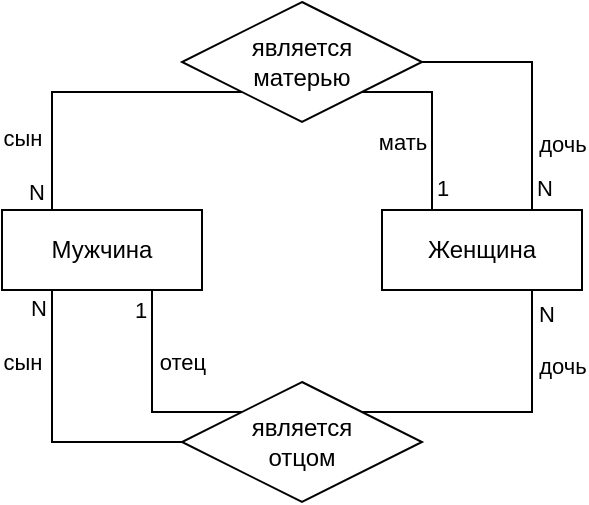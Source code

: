 <mxfile version="24.7.8">
  <diagram name="Page-1" id="YcQu5q-O16FUgKpMKoQP">
    <mxGraphModel dx="333" dy="241" grid="1" gridSize="10" guides="1" tooltips="1" connect="1" arrows="1" fold="1" page="1" pageScale="1" pageWidth="1169" pageHeight="827" math="0" shadow="0">
      <root>
        <mxCell id="0" />
        <mxCell id="1" parent="0" />
        <mxCell id="5uUQW5cbhxWzCN8GN7Yi-8" style="edgeStyle=orthogonalEdgeStyle;rounded=0;orthogonalLoop=1;jettySize=auto;html=1;exitX=0.25;exitY=0;exitDx=0;exitDy=0;entryX=0;entryY=1;entryDx=0;entryDy=0;endArrow=none;endFill=0;" parent="1" source="5uUQW5cbhxWzCN8GN7Yi-1" target="5uUQW5cbhxWzCN8GN7Yi-4" edge="1">
          <mxGeometry relative="1" as="geometry">
            <Array as="points">
              <mxPoint x="355" y="315" />
            </Array>
          </mxGeometry>
        </mxCell>
        <mxCell id="5uUQW5cbhxWzCN8GN7Yi-16" value="сын" style="edgeLabel;html=1;align=center;verticalAlign=middle;resizable=0;points=[];fontFamily=Helvetica;fontSize=11;fontColor=default;labelBackgroundColor=default;" parent="5uUQW5cbhxWzCN8GN7Yi-8" vertex="1" connectable="0">
          <mxGeometry x="-0.765" y="-2" relative="1" as="geometry">
            <mxPoint x="-17" y="-18" as="offset" />
          </mxGeometry>
        </mxCell>
        <mxCell id="Ii-GXbpKVxIr4TMyB4GH-8" value="N" style="edgeLabel;html=1;align=center;verticalAlign=middle;resizable=0;points=[];" vertex="1" connectable="0" parent="5uUQW5cbhxWzCN8GN7Yi-8">
          <mxGeometry x="-0.897" y="1" relative="1" as="geometry">
            <mxPoint x="-7" y="-1" as="offset" />
          </mxGeometry>
        </mxCell>
        <mxCell id="5uUQW5cbhxWzCN8GN7Yi-11" style="edgeStyle=orthogonalEdgeStyle;rounded=0;orthogonalLoop=1;jettySize=auto;html=1;exitX=0.75;exitY=1;exitDx=0;exitDy=0;entryX=0;entryY=0;entryDx=0;entryDy=0;endArrow=none;endFill=0;" parent="1" source="5uUQW5cbhxWzCN8GN7Yi-1" target="5uUQW5cbhxWzCN8GN7Yi-3" edge="1">
          <mxGeometry relative="1" as="geometry">
            <Array as="points">
              <mxPoint x="405" y="475" />
            </Array>
          </mxGeometry>
        </mxCell>
        <mxCell id="5uUQW5cbhxWzCN8GN7Yi-18" value="отец" style="edgeLabel;html=1;align=center;verticalAlign=middle;resizable=0;points=[];fontFamily=Helvetica;fontSize=11;fontColor=default;labelBackgroundColor=default;" parent="5uUQW5cbhxWzCN8GN7Yi-11" vertex="1" connectable="0">
          <mxGeometry x="-0.699" y="1" relative="1" as="geometry">
            <mxPoint x="14" y="20" as="offset" />
          </mxGeometry>
        </mxCell>
        <mxCell id="Ii-GXbpKVxIr4TMyB4GH-2" value="1" style="edgeLabel;html=1;align=center;verticalAlign=middle;resizable=0;points=[];" vertex="1" connectable="0" parent="5uUQW5cbhxWzCN8GN7Yi-11">
          <mxGeometry x="-0.822" relative="1" as="geometry">
            <mxPoint x="-6" as="offset" />
          </mxGeometry>
        </mxCell>
        <mxCell id="5uUQW5cbhxWzCN8GN7Yi-12" style="edgeStyle=orthogonalEdgeStyle;shape=connector;rounded=0;orthogonalLoop=1;jettySize=auto;html=1;exitX=0.25;exitY=1;exitDx=0;exitDy=0;entryX=0;entryY=0.5;entryDx=0;entryDy=0;strokeColor=default;align=center;verticalAlign=middle;fontFamily=Helvetica;fontSize=11;fontColor=default;labelBackgroundColor=default;endArrow=none;endFill=0;" parent="1" source="5uUQW5cbhxWzCN8GN7Yi-1" target="5uUQW5cbhxWzCN8GN7Yi-3" edge="1">
          <mxGeometry relative="1" as="geometry" />
        </mxCell>
        <mxCell id="5uUQW5cbhxWzCN8GN7Yi-17" value="сын" style="edgeLabel;html=1;align=center;verticalAlign=middle;resizable=0;points=[];fontFamily=Helvetica;fontSize=11;fontColor=default;labelBackgroundColor=default;" parent="5uUQW5cbhxWzCN8GN7Yi-12" vertex="1" connectable="0">
          <mxGeometry x="-0.737" y="-2" relative="1" as="geometry">
            <mxPoint x="-13" y="17" as="offset" />
          </mxGeometry>
        </mxCell>
        <mxCell id="Ii-GXbpKVxIr4TMyB4GH-1" value="N" style="edgeLabel;html=1;align=center;verticalAlign=middle;resizable=0;points=[];" vertex="1" connectable="0" parent="5uUQW5cbhxWzCN8GN7Yi-12">
          <mxGeometry x="-0.875" relative="1" as="geometry">
            <mxPoint x="-7" as="offset" />
          </mxGeometry>
        </mxCell>
        <mxCell id="5uUQW5cbhxWzCN8GN7Yi-1" value="Мужчина" style="whiteSpace=wrap;html=1;align=center;" parent="1" vertex="1">
          <mxGeometry x="330" y="374" width="100" height="40" as="geometry" />
        </mxCell>
        <mxCell id="5uUQW5cbhxWzCN8GN7Yi-13" style="edgeStyle=orthogonalEdgeStyle;shape=connector;rounded=0;orthogonalLoop=1;jettySize=auto;html=1;exitX=0.75;exitY=1;exitDx=0;exitDy=0;entryX=1;entryY=0;entryDx=0;entryDy=0;strokeColor=default;align=center;verticalAlign=middle;fontFamily=Helvetica;fontSize=11;fontColor=default;labelBackgroundColor=default;endArrow=none;endFill=0;" parent="1" source="5uUQW5cbhxWzCN8GN7Yi-2" target="5uUQW5cbhxWzCN8GN7Yi-3" edge="1">
          <mxGeometry relative="1" as="geometry">
            <Array as="points">
              <mxPoint x="595" y="475" />
            </Array>
          </mxGeometry>
        </mxCell>
        <mxCell id="5uUQW5cbhxWzCN8GN7Yi-19" value="дочь" style="edgeLabel;html=1;align=center;verticalAlign=middle;resizable=0;points=[];fontFamily=Helvetica;fontSize=11;fontColor=default;labelBackgroundColor=default;" parent="5uUQW5cbhxWzCN8GN7Yi-13" vertex="1" connectable="0">
          <mxGeometry x="-0.767" y="1" relative="1" as="geometry">
            <mxPoint x="14" y="21" as="offset" />
          </mxGeometry>
        </mxCell>
        <mxCell id="Ii-GXbpKVxIr4TMyB4GH-3" value="N" style="edgeLabel;html=1;align=center;verticalAlign=middle;resizable=0;points=[];" vertex="1" connectable="0" parent="5uUQW5cbhxWzCN8GN7Yi-13">
          <mxGeometry x="-0.843" relative="1" as="geometry">
            <mxPoint x="7" as="offset" />
          </mxGeometry>
        </mxCell>
        <mxCell id="5uUQW5cbhxWzCN8GN7Yi-14" style="edgeStyle=orthogonalEdgeStyle;shape=connector;rounded=0;orthogonalLoop=1;jettySize=auto;html=1;exitX=0.75;exitY=0;exitDx=0;exitDy=0;entryX=1;entryY=0.5;entryDx=0;entryDy=0;strokeColor=default;align=center;verticalAlign=middle;fontFamily=Helvetica;fontSize=11;fontColor=default;labelBackgroundColor=default;endArrow=none;endFill=0;" parent="1" source="5uUQW5cbhxWzCN8GN7Yi-2" target="5uUQW5cbhxWzCN8GN7Yi-4" edge="1">
          <mxGeometry relative="1" as="geometry" />
        </mxCell>
        <mxCell id="5uUQW5cbhxWzCN8GN7Yi-20" value="дочь" style="edgeLabel;html=1;align=center;verticalAlign=middle;resizable=0;points=[];fontFamily=Helvetica;fontSize=11;fontColor=default;labelBackgroundColor=default;" parent="5uUQW5cbhxWzCN8GN7Yi-14" vertex="1" connectable="0">
          <mxGeometry x="-0.772" y="-1" relative="1" as="geometry">
            <mxPoint x="14" y="-19" as="offset" />
          </mxGeometry>
        </mxCell>
        <mxCell id="Ii-GXbpKVxIr4TMyB4GH-6" value="N" style="edgeLabel;html=1;align=center;verticalAlign=middle;resizable=0;points=[];" vertex="1" connectable="0" parent="5uUQW5cbhxWzCN8GN7Yi-14">
          <mxGeometry x="-0.804" relative="1" as="geometry">
            <mxPoint x="6" y="1" as="offset" />
          </mxGeometry>
        </mxCell>
        <mxCell id="5uUQW5cbhxWzCN8GN7Yi-2" value="Женщина" style="whiteSpace=wrap;html=1;align=center;" parent="1" vertex="1">
          <mxGeometry x="520" y="374" width="100" height="40" as="geometry" />
        </mxCell>
        <mxCell id="5uUQW5cbhxWzCN8GN7Yi-3" value="является&lt;div&gt;отцом&lt;/div&gt;" style="shape=rhombus;perimeter=rhombusPerimeter;whiteSpace=wrap;html=1;align=center;" parent="1" vertex="1">
          <mxGeometry x="420" y="460" width="120" height="60" as="geometry" />
        </mxCell>
        <mxCell id="5uUQW5cbhxWzCN8GN7Yi-15" style="edgeStyle=orthogonalEdgeStyle;shape=connector;rounded=0;orthogonalLoop=1;jettySize=auto;html=1;exitX=1;exitY=1;exitDx=0;exitDy=0;entryX=0.25;entryY=0;entryDx=0;entryDy=0;strokeColor=default;align=center;verticalAlign=middle;fontFamily=Helvetica;fontSize=11;fontColor=default;labelBackgroundColor=default;endArrow=none;endFill=0;" parent="1" source="5uUQW5cbhxWzCN8GN7Yi-4" target="5uUQW5cbhxWzCN8GN7Yi-2" edge="1">
          <mxGeometry relative="1" as="geometry">
            <Array as="points">
              <mxPoint x="545" y="315" />
            </Array>
          </mxGeometry>
        </mxCell>
        <mxCell id="5uUQW5cbhxWzCN8GN7Yi-21" value="мать" style="edgeLabel;html=1;align=center;verticalAlign=middle;resizable=0;points=[];fontFamily=Helvetica;fontSize=11;fontColor=default;labelBackgroundColor=default;" parent="5uUQW5cbhxWzCN8GN7Yi-15" vertex="1" connectable="0">
          <mxGeometry x="0.715" y="-1" relative="1" as="geometry">
            <mxPoint x="-14" y="-21" as="offset" />
          </mxGeometry>
        </mxCell>
        <mxCell id="Ii-GXbpKVxIr4TMyB4GH-7" value="1" style="edgeLabel;html=1;align=center;verticalAlign=middle;resizable=0;points=[];" vertex="1" connectable="0" parent="5uUQW5cbhxWzCN8GN7Yi-15">
          <mxGeometry x="0.754" relative="1" as="geometry">
            <mxPoint x="5" as="offset" />
          </mxGeometry>
        </mxCell>
        <mxCell id="5uUQW5cbhxWzCN8GN7Yi-4" value="является&lt;div&gt;матерью&lt;/div&gt;" style="shape=rhombus;perimeter=rhombusPerimeter;whiteSpace=wrap;html=1;align=center;" parent="1" vertex="1">
          <mxGeometry x="420" y="270" width="120" height="60" as="geometry" />
        </mxCell>
      </root>
    </mxGraphModel>
  </diagram>
</mxfile>
